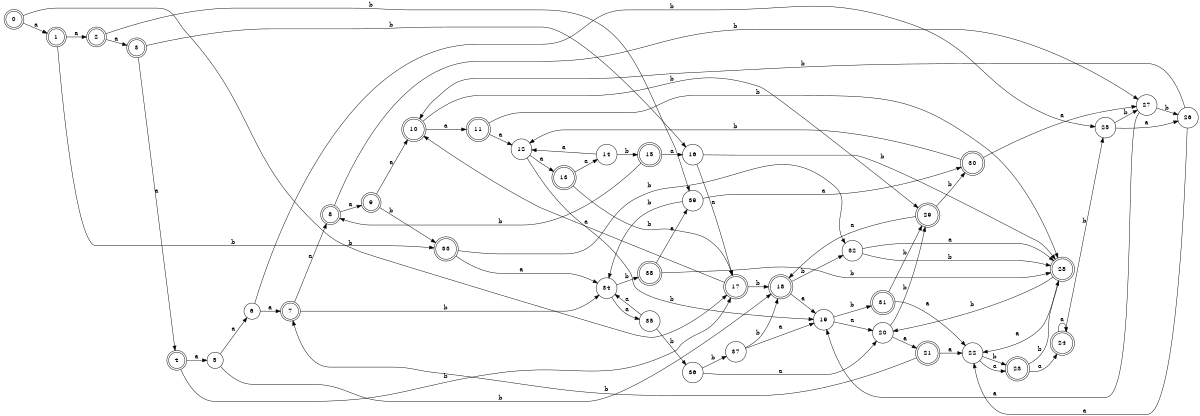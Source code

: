 digraph n32_8 {
__start0 [label="" shape="none"];

rankdir=LR;
size="8,5";

s0 [style="rounded,filled", color="black", fillcolor="white" shape="doublecircle", label="0"];
s1 [style="rounded,filled", color="black", fillcolor="white" shape="doublecircle", label="1"];
s2 [style="rounded,filled", color="black", fillcolor="white" shape="doublecircle", label="2"];
s3 [style="rounded,filled", color="black", fillcolor="white" shape="doublecircle", label="3"];
s4 [style="rounded,filled", color="black", fillcolor="white" shape="doublecircle", label="4"];
s5 [style="filled", color="black", fillcolor="white" shape="circle", label="5"];
s6 [style="filled", color="black", fillcolor="white" shape="circle", label="6"];
s7 [style="rounded,filled", color="black", fillcolor="white" shape="doublecircle", label="7"];
s8 [style="rounded,filled", color="black", fillcolor="white" shape="doublecircle", label="8"];
s9 [style="rounded,filled", color="black", fillcolor="white" shape="doublecircle", label="9"];
s10 [style="rounded,filled", color="black", fillcolor="white" shape="doublecircle", label="10"];
s11 [style="rounded,filled", color="black", fillcolor="white" shape="doublecircle", label="11"];
s12 [style="filled", color="black", fillcolor="white" shape="circle", label="12"];
s13 [style="rounded,filled", color="black", fillcolor="white" shape="doublecircle", label="13"];
s14 [style="filled", color="black", fillcolor="white" shape="circle", label="14"];
s15 [style="rounded,filled", color="black", fillcolor="white" shape="doublecircle", label="15"];
s16 [style="filled", color="black", fillcolor="white" shape="circle", label="16"];
s17 [style="rounded,filled", color="black", fillcolor="white" shape="doublecircle", label="17"];
s18 [style="rounded,filled", color="black", fillcolor="white" shape="doublecircle", label="18"];
s19 [style="filled", color="black", fillcolor="white" shape="circle", label="19"];
s20 [style="filled", color="black", fillcolor="white" shape="circle", label="20"];
s21 [style="rounded,filled", color="black", fillcolor="white" shape="doublecircle", label="21"];
s22 [style="filled", color="black", fillcolor="white" shape="circle", label="22"];
s23 [style="rounded,filled", color="black", fillcolor="white" shape="doublecircle", label="23"];
s24 [style="rounded,filled", color="black", fillcolor="white" shape="doublecircle", label="24"];
s25 [style="filled", color="black", fillcolor="white" shape="circle", label="25"];
s26 [style="filled", color="black", fillcolor="white" shape="circle", label="26"];
s27 [style="filled", color="black", fillcolor="white" shape="circle", label="27"];
s28 [style="rounded,filled", color="black", fillcolor="white" shape="doublecircle", label="28"];
s29 [style="rounded,filled", color="black", fillcolor="white" shape="doublecircle", label="29"];
s30 [style="rounded,filled", color="black", fillcolor="white" shape="doublecircle", label="30"];
s31 [style="rounded,filled", color="black", fillcolor="white" shape="doublecircle", label="31"];
s32 [style="filled", color="black", fillcolor="white" shape="circle", label="32"];
s33 [style="rounded,filled", color="black", fillcolor="white" shape="doublecircle", label="33"];
s34 [style="filled", color="black", fillcolor="white" shape="circle", label="34"];
s35 [style="filled", color="black", fillcolor="white" shape="circle", label="35"];
s36 [style="filled", color="black", fillcolor="white" shape="circle", label="36"];
s37 [style="filled", color="black", fillcolor="white" shape="circle", label="37"];
s38 [style="rounded,filled", color="black", fillcolor="white" shape="doublecircle", label="38"];
s39 [style="filled", color="black", fillcolor="white" shape="circle", label="39"];
s0 -> s1 [label="a"];
s0 -> s17 [label="b"];
s1 -> s2 [label="a"];
s1 -> s33 [label="b"];
s2 -> s3 [label="a"];
s2 -> s39 [label="b"];
s3 -> s4 [label="a"];
s3 -> s16 [label="b"];
s4 -> s5 [label="a"];
s4 -> s17 [label="b"];
s5 -> s6 [label="a"];
s5 -> s18 [label="b"];
s6 -> s7 [label="a"];
s6 -> s25 [label="b"];
s7 -> s8 [label="a"];
s7 -> s34 [label="b"];
s8 -> s9 [label="a"];
s8 -> s27 [label="b"];
s9 -> s10 [label="a"];
s9 -> s33 [label="b"];
s10 -> s11 [label="a"];
s10 -> s29 [label="b"];
s11 -> s12 [label="a"];
s11 -> s28 [label="b"];
s12 -> s13 [label="a"];
s12 -> s19 [label="b"];
s13 -> s14 [label="a"];
s13 -> s17 [label="b"];
s14 -> s12 [label="a"];
s14 -> s15 [label="b"];
s15 -> s16 [label="a"];
s15 -> s8 [label="b"];
s16 -> s17 [label="a"];
s16 -> s28 [label="b"];
s17 -> s10 [label="a"];
s17 -> s18 [label="b"];
s18 -> s19 [label="a"];
s18 -> s32 [label="b"];
s19 -> s20 [label="a"];
s19 -> s31 [label="b"];
s20 -> s21 [label="a"];
s20 -> s29 [label="b"];
s21 -> s22 [label="a"];
s21 -> s7 [label="b"];
s22 -> s23 [label="a"];
s22 -> s23 [label="b"];
s23 -> s24 [label="a"];
s23 -> s28 [label="b"];
s24 -> s24 [label="a"];
s24 -> s25 [label="b"];
s25 -> s26 [label="a"];
s25 -> s27 [label="b"];
s26 -> s22 [label="a"];
s26 -> s10 [label="b"];
s27 -> s19 [label="a"];
s27 -> s26 [label="b"];
s28 -> s22 [label="a"];
s28 -> s20 [label="b"];
s29 -> s18 [label="a"];
s29 -> s30 [label="b"];
s30 -> s27 [label="a"];
s30 -> s12 [label="b"];
s31 -> s22 [label="a"];
s31 -> s29 [label="b"];
s32 -> s28 [label="a"];
s32 -> s28 [label="b"];
s33 -> s34 [label="a"];
s33 -> s32 [label="b"];
s34 -> s35 [label="a"];
s34 -> s38 [label="b"];
s35 -> s34 [label="a"];
s35 -> s36 [label="b"];
s36 -> s20 [label="a"];
s36 -> s37 [label="b"];
s37 -> s19 [label="a"];
s37 -> s18 [label="b"];
s38 -> s39 [label="a"];
s38 -> s28 [label="b"];
s39 -> s30 [label="a"];
s39 -> s34 [label="b"];

}
